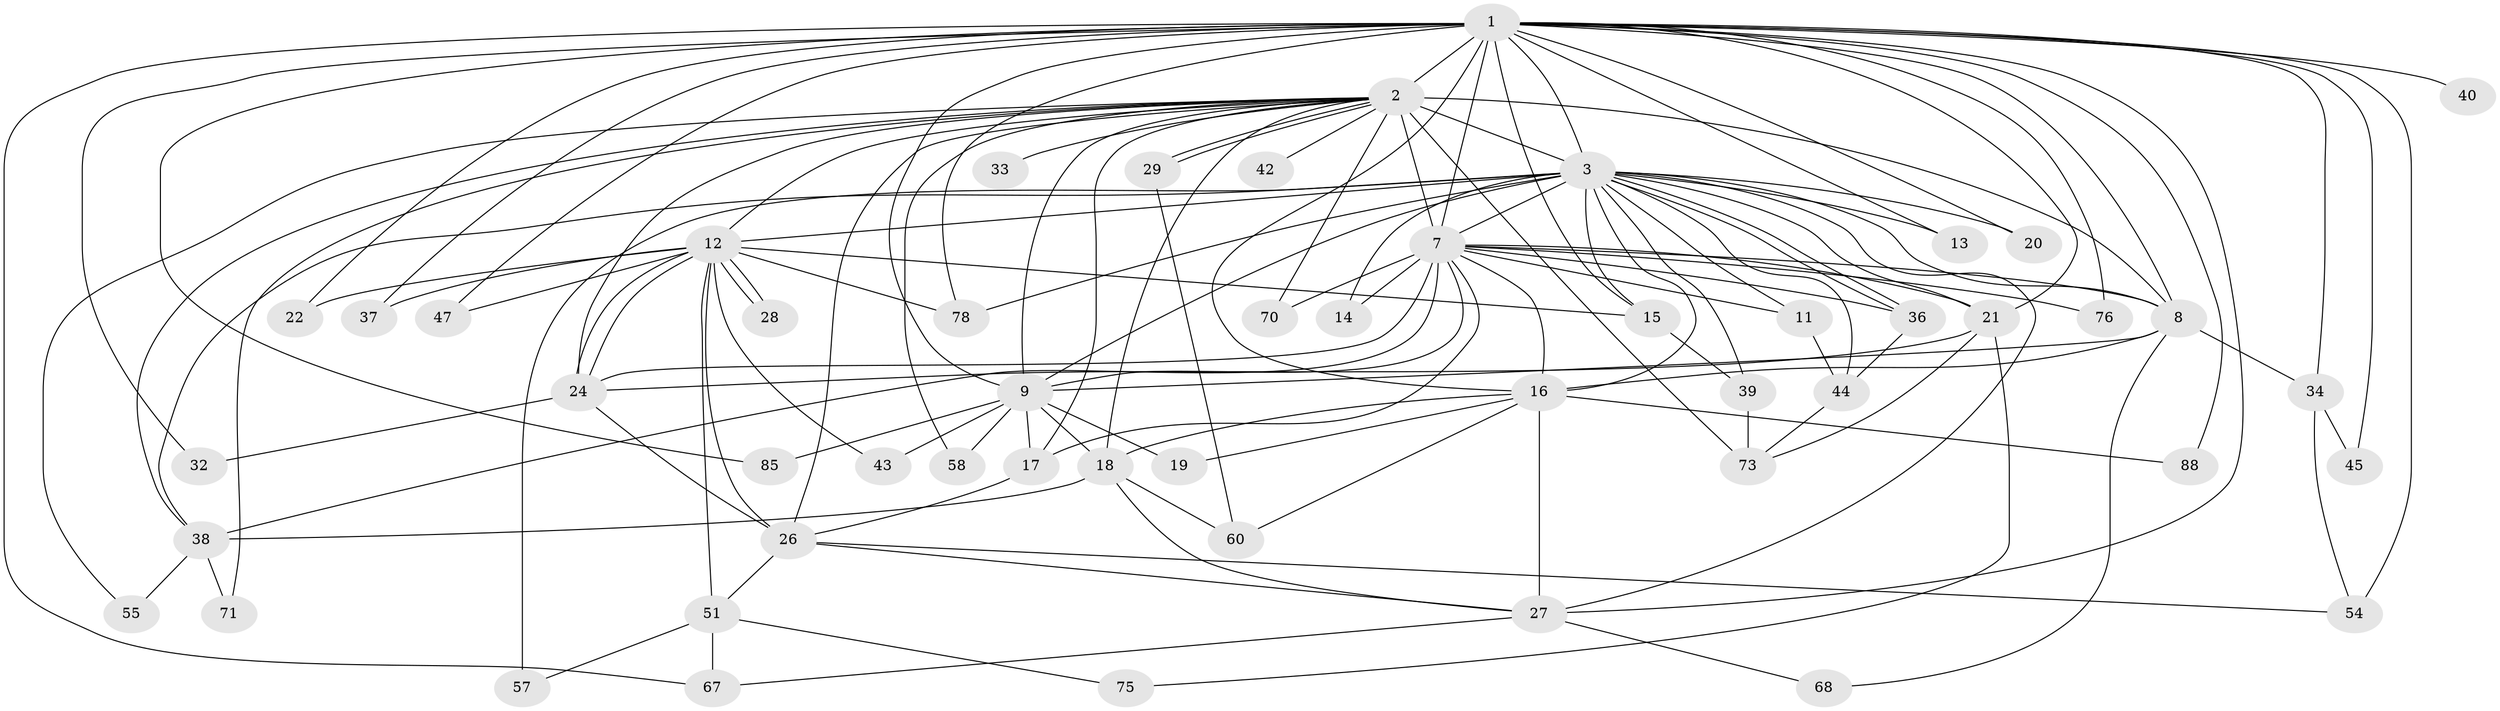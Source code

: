 // original degree distribution, {19: 0.009615384615384616, 22: 0.019230769230769232, 13: 0.019230769230769232, 20: 0.009615384615384616, 23: 0.009615384615384616, 14: 0.009615384615384616, 16: 0.009615384615384616, 24: 0.009615384615384616, 3: 0.16346153846153846, 17: 0.009615384615384616, 2: 0.5288461538461539, 4: 0.125, 10: 0.009615384615384616, 6: 0.028846153846153848, 7: 0.009615384615384616, 5: 0.028846153846153848}
// Generated by graph-tools (version 1.1) at 2025/17/03/04/25 18:17:47]
// undirected, 52 vertices, 128 edges
graph export_dot {
graph [start="1"]
  node [color=gray90,style=filled];
  1 [super="+10"];
  2 [super="+49+86+4+63+61+6"];
  3 [super="+5+65"];
  7 [super="+50"];
  8;
  9 [super="+77"];
  11;
  12 [super="+81"];
  13;
  14;
  15 [super="+92"];
  16 [super="+53+30"];
  17;
  18 [super="+99"];
  19;
  20;
  21 [super="+23"];
  22 [super="+31"];
  24;
  26 [super="+52+41"];
  27 [super="+56"];
  28;
  29;
  32;
  33;
  34;
  36 [super="+59"];
  37;
  38 [super="+48"];
  39 [super="+69"];
  40;
  42;
  43;
  44 [super="+84"];
  45;
  47;
  51;
  54 [super="+82"];
  55;
  57 [super="+93"];
  58;
  60 [super="+64"];
  67 [super="+74"];
  68;
  70;
  71;
  73 [super="+80"];
  75;
  76;
  78 [super="+97"];
  85;
  88;
  1 -- 2 [weight=8];
  1 -- 3 [weight=4];
  1 -- 7 [weight=2];
  1 -- 8 [weight=2];
  1 -- 9 [weight=2];
  1 -- 16;
  1 -- 20;
  1 -- 21 [weight=2];
  1 -- 27;
  1 -- 37;
  1 -- 40 [weight=2];
  1 -- 47;
  1 -- 54 [weight=2];
  1 -- 78;
  1 -- 67;
  1 -- 76;
  1 -- 13;
  1 -- 15;
  1 -- 85;
  1 -- 22 [weight=2];
  1 -- 88;
  1 -- 32;
  1 -- 34;
  1 -- 45;
  2 -- 3 [weight=7];
  2 -- 7 [weight=5];
  2 -- 8 [weight=5];
  2 -- 9 [weight=3];
  2 -- 17;
  2 -- 26;
  2 -- 29;
  2 -- 29;
  2 -- 33 [weight=2];
  2 -- 42 [weight=2];
  2 -- 58;
  2 -- 73 [weight=2];
  2 -- 55;
  2 -- 24;
  2 -- 38;
  2 -- 70;
  2 -- 71;
  2 -- 12;
  2 -- 18;
  3 -- 7 [weight=5];
  3 -- 8 [weight=2];
  3 -- 9 [weight=3];
  3 -- 12 [weight=3];
  3 -- 20;
  3 -- 36 [weight=2];
  3 -- 36;
  3 -- 39 [weight=2];
  3 -- 44;
  3 -- 57 [weight=2];
  3 -- 11;
  3 -- 13;
  3 -- 14;
  3 -- 78;
  3 -- 16 [weight=2];
  3 -- 21;
  3 -- 27;
  3 -- 38;
  3 -- 15;
  7 -- 8;
  7 -- 9;
  7 -- 11;
  7 -- 14;
  7 -- 16;
  7 -- 17;
  7 -- 38 [weight=2];
  7 -- 70;
  7 -- 76;
  7 -- 21;
  7 -- 36;
  7 -- 24;
  8 -- 9;
  8 -- 34;
  8 -- 68;
  8 -- 16;
  9 -- 18;
  9 -- 19;
  9 -- 43;
  9 -- 58;
  9 -- 85;
  9 -- 17;
  11 -- 44;
  12 -- 15;
  12 -- 22;
  12 -- 24;
  12 -- 24;
  12 -- 26 [weight=2];
  12 -- 28;
  12 -- 28;
  12 -- 37;
  12 -- 43;
  12 -- 47;
  12 -- 51;
  12 -- 78;
  15 -- 39;
  16 -- 18;
  16 -- 19;
  16 -- 27;
  16 -- 60;
  16 -- 88;
  17 -- 26;
  18 -- 38;
  18 -- 60;
  18 -- 27;
  21 -- 24;
  21 -- 75;
  21 -- 73;
  24 -- 32;
  24 -- 26;
  26 -- 51;
  26 -- 54;
  26 -- 27;
  27 -- 67;
  27 -- 68;
  29 -- 60;
  34 -- 45;
  34 -- 54;
  36 -- 44;
  38 -- 71;
  38 -- 55;
  39 -- 73;
  44 -- 73;
  51 -- 57;
  51 -- 75;
  51 -- 67;
}
